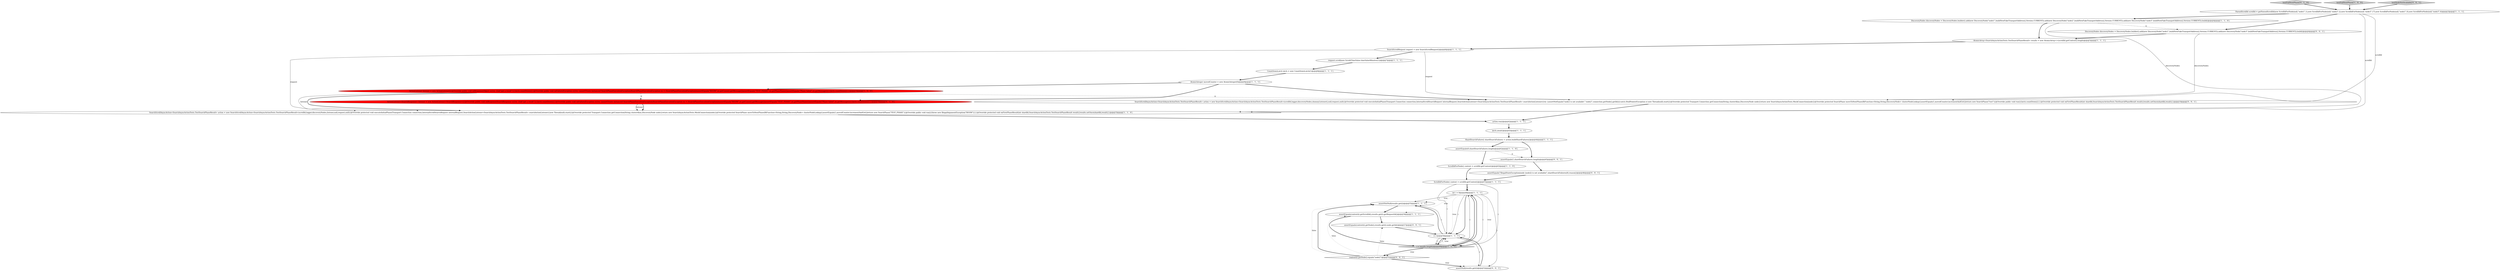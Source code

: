 digraph {
28 [style = filled, label = "assertEquals(1,shardSearchFailures.length)@@@45@@@['0', '0', '1']", fillcolor = white, shape = ellipse image = "AAA0AAABBB3BBB"];
21 [style = filled, label = "testFailNextPhase['0', '1', '0']", fillcolor = lightgray, shape = diamond image = "AAA0AAABBB2BBB"];
20 [style = filled, label = "SearchScrollAsyncAction<SearchAsyncActionTests.TestSearchPhaseResult> action = new SearchScrollAsyncAction<SearchAsyncActionTests.TestSearchPhaseResult>(scrollId,logger,discoveryNodes,listener,null,request,null){@Override protected void executeInitialPhase(Transport.Connection connection,InternalScrollSearchRequest internalRequest,SearchActionListener<SearchAsyncActionTests.TestSearchPhaseResult> searchActionListener){new Thread(null).start()}@Override protected Transport.Connection getConnection(String clusterAlias,DiscoveryNode node){return new SearchAsyncActionTests.MockConnection(node)}@Override protected SearchPhase moveToNextPhase(BiFunction<String,String,DiscoveryNode> clusterNodeLookup){assertEquals(1,movedCounter.incrementAndGet())return new SearchPhase(\"TEST_PHASE\"){@Override public void run(){throw new IllegalArgumentException(\"BOOM\")}}}@Override protected void onFirstPhaseResult(int shardId,SearchAsyncActionTests.TestSearchPhaseResult result){results.setOnce(shardId,result)}}@@@33@@@['1', '1', '0']", fillcolor = white, shape = ellipse image = "AAA0AAABBB1BBB"];
6 [style = filled, label = "latch.await()@@@43@@@['1', '1', '1']", fillcolor = white, shape = ellipse image = "AAA0AAABBB1BBB"];
5 [style = filled, label = "testFailNextPhase['1', '0', '0']", fillcolor = lightgray, shape = diamond image = "AAA0AAABBB1BBB"];
17 [style = filled, label = "assertNotNull(results.get(i))@@@55@@@['1', '1', '1']", fillcolor = white, shape = ellipse image = "AAA0AAABBB1BBB"];
8 [style = filled, label = "ScrollIdForNode(( context = scrollId.getContext()@@@63@@@['1', '1', '0']", fillcolor = white, shape = ellipse image = "AAA0AAABBB1BBB"];
24 [style = filled, label = "testNodeNotAvailable['0', '0', '1']", fillcolor = lightgray, shape = diamond image = "AAA0AAABBB3BBB"];
13 [style = filled, label = "int i = 0@@@48@@@['1', '1', '1']", fillcolor = white, shape = ellipse image = "AAA0AAABBB1BBB"];
19 [style = filled, label = "AtomicInteger movedCounter = new AtomicInteger(0)@@@9@@@['1', '1', '1']", fillcolor = white, shape = ellipse image = "AAA0AAABBB1BBB"];
27 [style = filled, label = "assertEquals(context(i(.getNode(),results.get(i).node.getId())@@@57@@@['0', '0', '1']", fillcolor = white, shape = ellipse image = "AAA0AAABBB3BBB"];
2 [style = filled, label = "DiscoveryNodes discoveryNodes = DiscoveryNodes.builder().add(new DiscoveryNode(\"node1\",buildNewFakeTransportAddress(),Version.CURRENT)).add(new DiscoveryNode(\"node2\",buildNewFakeTransportAddress(),Version.CURRENT)).add(new DiscoveryNode(\"node3\",buildNewFakeTransportAddress(),Version.CURRENT)).build()@@@4@@@['1', '1', '0']", fillcolor = white, shape = ellipse image = "AAA0AAABBB1BBB"];
11 [style = filled, label = "ActionListener listener = new ActionListener(){@Override public void onResponse(Object o){try {fail(\"got a result\")}{latch.countDown()}}@Override public void onFailure(Exception e){try {assertTrue(e instanceof SearchPhaseExecutionException)SearchPhaseExecutionException ex = (SearchPhaseExecutionException)eassertEquals(\"BOOM\",ex.getCause().getMessage())assertEquals(\"TEST_PHASE\",ex.getPhaseName())assertEquals(\"Phase failed\",ex.getMessage())}{latch.countDown()}}}@@@10@@@['1', '0', '0']", fillcolor = red, shape = ellipse image = "AAA1AAABBB1BBB"];
26 [style = filled, label = "SearchScrollAsyncAction<SearchAsyncActionTests.TestSearchPhaseResult> action = new SearchScrollAsyncAction<SearchAsyncActionTests.TestSearchPhaseResult>(scrollId,logger,discoveryNodes,dummyListener(),null,request,null){@Override protected void executeInitialPhase(Transport.Connection connection,InternalScrollSearchRequest internalRequest,SearchActionListener<SearchAsyncActionTests.TestSearchPhaseResult> searchActionListener){try {assertNotEquals(\"node2 is not available\",\"node2\",connection.getNode().getId())}catch (NullPointerException e) new Thread(null).start()}@Override protected Transport.Connection getConnection(String clusterAlias,DiscoveryNode node){return new SearchAsyncActionTests.MockConnection(node)}@Override protected SearchPhase moveToNextPhase(BiFunction<String,String,DiscoveryNode> clusterNodeLookup){assertEquals(1,movedCounter.incrementAndGet())return new SearchPhase(\"test\"){@Override public void run(){latch.countDown()}}}@Override protected void onFirstPhaseResult(int shardId,SearchAsyncActionTests.TestSearchPhaseResult result){results.setOnce(shardId,result)}}@@@10@@@['0', '0', '1']", fillcolor = white, shape = ellipse image = "AAA0AAABBB3BBB"];
7 [style = filled, label = "assertEquals(0,shardSearchFailures.length)@@@62@@@['1', '1', '0']", fillcolor = white, shape = ellipse image = "AAA0AAABBB1BBB"];
16 [style = filled, label = "assertEquals(context(i(.getScrollId(),results.get(i).getRequestId())@@@56@@@['1', '1', '1']", fillcolor = white, shape = ellipse image = "AAA0AAABBB1BBB"];
4 [style = filled, label = "SearchScrollRequest request = new SearchScrollRequest()@@@6@@@['1', '1', '1']", fillcolor = white, shape = ellipse image = "AAA0AAABBB1BBB"];
15 [style = filled, label = "ScrollIdForNode(( context = scrollId.getContext()@@@47@@@['1', '1', '1']", fillcolor = white, shape = ellipse image = "AAA0AAABBB1BBB"];
25 [style = filled, label = "context(i(.getNode().equals(\"node2\")@@@51@@@['0', '0', '1']", fillcolor = white, shape = diamond image = "AAA0AAABBB3BBB"];
14 [style = filled, label = "ShardSearchFailure(( shardSearchFailures = action.buildShardFailures()@@@44@@@['1', '1', '1']", fillcolor = white, shape = ellipse image = "AAA0AAABBB1BBB"];
1 [style = filled, label = "ParsedScrollId scrollId = getParsedScrollId(new ScrollIdForNode(null,\"node1\",1),new ScrollIdForNode(null,\"node2\",2),new ScrollIdForNode(null,\"node3\",17),new ScrollIdForNode(null,\"node1\",0),new ScrollIdForNode(null,\"node3\",0))@@@3@@@['1', '1', '1']", fillcolor = white, shape = ellipse image = "AAA0AAABBB1BBB"];
12 [style = filled, label = "i++@@@50@@@['1', '1', '1']", fillcolor = white, shape = ellipse image = "AAA0AAABBB1BBB"];
29 [style = filled, label = "assertEquals(\"IllegalStateException(node (node2( is not available(\",shardSearchFailures(0(.reason())@@@46@@@['0', '0', '1']", fillcolor = white, shape = ellipse image = "AAA0AAABBB3BBB"];
23 [style = filled, label = "DiscoveryNodes discoveryNodes = DiscoveryNodes.builder().add(new DiscoveryNode(\"node1\",buildNewFakeTransportAddress(),Version.CURRENT)).add(new DiscoveryNode(\"node3\",buildNewFakeTransportAddress(),Version.CURRENT)).build()@@@4@@@['0', '0', '1']", fillcolor = white, shape = ellipse image = "AAA0AAABBB3BBB"];
30 [style = filled, label = "assertNull(results.get(i))@@@52@@@['0', '0', '1']", fillcolor = white, shape = ellipse image = "AAA0AAABBB3BBB"];
3 [style = filled, label = "AtomicArray<SearchAsyncActionTests.TestSearchPhaseResult> results = new AtomicArray<>(scrollId.getContext().length)@@@5@@@['1', '1', '1']", fillcolor = white, shape = ellipse image = "AAA0AAABBB1BBB"];
22 [style = filled, label = "ActionListener<SearchResponse> listener = new ActionListener<SearchResponse>(){@Override public void onResponse(SearchResponse o){try {fail(\"got a result\")}{latch.countDown()}}@Override public void onFailure(Exception e){try {assertTrue(e instanceof SearchPhaseExecutionException)SearchPhaseExecutionException ex = (SearchPhaseExecutionException)eassertEquals(\"BOOM\",ex.getCause().getMessage())assertEquals(\"TEST_PHASE\",ex.getPhaseName())assertEquals(\"Phase failed\",ex.getMessage())}{latch.countDown()}}}@@@10@@@['0', '1', '0']", fillcolor = red, shape = ellipse image = "AAA1AAABBB2BBB"];
10 [style = filled, label = "request.scroll(new Scroll(TimeValue.timeValueMinutes(1)))@@@7@@@['1', '1', '1']", fillcolor = white, shape = ellipse image = "AAA0AAABBB1BBB"];
9 [style = filled, label = "action.run()@@@42@@@['1', '1', '1']", fillcolor = white, shape = ellipse image = "AAA0AAABBB1BBB"];
0 [style = filled, label = "i < results.length()@@@49@@@['1', '1', '1']", fillcolor = lightgray, shape = diamond image = "AAA0AAABBB1BBB"];
18 [style = filled, label = "CountDownLatch latch = new CountDownLatch(1)@@@8@@@['1', '1', '1']", fillcolor = white, shape = ellipse image = "AAA0AAABBB1BBB"];
2->23 [style = dashed, label="0"];
4->10 [style = bold, label=""];
10->18 [style = bold, label=""];
11->20 [style = bold, label=""];
28->29 [style = bold, label=""];
29->15 [style = bold, label=""];
16->0 [style = bold, label=""];
15->13 [style = bold, label=""];
13->0 [style = solid, label="i"];
12->30 [style = solid, label="i"];
13->17 [style = solid, label="i"];
8->15 [style = bold, label=""];
13->17 [style = dotted, label="true"];
0->13 [style = bold, label=""];
16->27 [style = bold, label=""];
27->12 [style = bold, label=""];
4->20 [style = solid, label="request"];
20->9 [style = bold, label=""];
0->12 [style = solid, label="i"];
12->0 [style = solid, label="i"];
13->12 [style = dotted, label="true"];
13->16 [style = dotted, label="true"];
0->13 [style = solid, label="i"];
25->30 [style = bold, label=""];
4->26 [style = solid, label="request"];
2->3 [style = bold, label=""];
11->26 [style = dashed, label="0"];
12->17 [style = bold, label=""];
11->22 [style = dashed, label="0"];
18->19 [style = bold, label=""];
25->27 [style = dotted, label="false"];
26->9 [style = bold, label=""];
15->13 [style = solid, label="i"];
19->11 [style = bold, label=""];
23->3 [style = bold, label=""];
14->28 [style = bold, label=""];
0->12 [style = dotted, label="true"];
7->8 [style = bold, label=""];
15->0 [style = solid, label="i"];
12->0 [style = bold, label=""];
3->4 [style = bold, label=""];
25->17 [style = bold, label=""];
15->12 [style = solid, label="i"];
13->30 [style = solid, label="i"];
0->25 [style = dotted, label="true"];
1->23 [style = bold, label=""];
13->12 [style = solid, label="i"];
9->6 [style = bold, label=""];
14->7 [style = bold, label=""];
6->14 [style = bold, label=""];
5->1 [style = bold, label=""];
30->12 [style = bold, label=""];
25->17 [style = dotted, label="false"];
13->12 [style = bold, label=""];
22->20 [style = bold, label=""];
12->17 [style = solid, label="i"];
7->28 [style = dashed, label="0"];
0->25 [style = bold, label=""];
1->20 [style = solid, label="scrollId"];
13->0 [style = dotted, label="true"];
19->26 [style = bold, label=""];
21->1 [style = bold, label=""];
22->20 [style = solid, label="listener"];
23->26 [style = solid, label="discoveryNodes"];
11->20 [style = solid, label="listener"];
2->20 [style = solid, label="discoveryNodes"];
1->2 [style = bold, label=""];
24->1 [style = bold, label=""];
25->16 [style = dotted, label="false"];
25->30 [style = dotted, label="true"];
19->22 [style = bold, label=""];
1->26 [style = solid, label="scrollId"];
17->16 [style = bold, label=""];
13->0 [style = bold, label=""];
}
